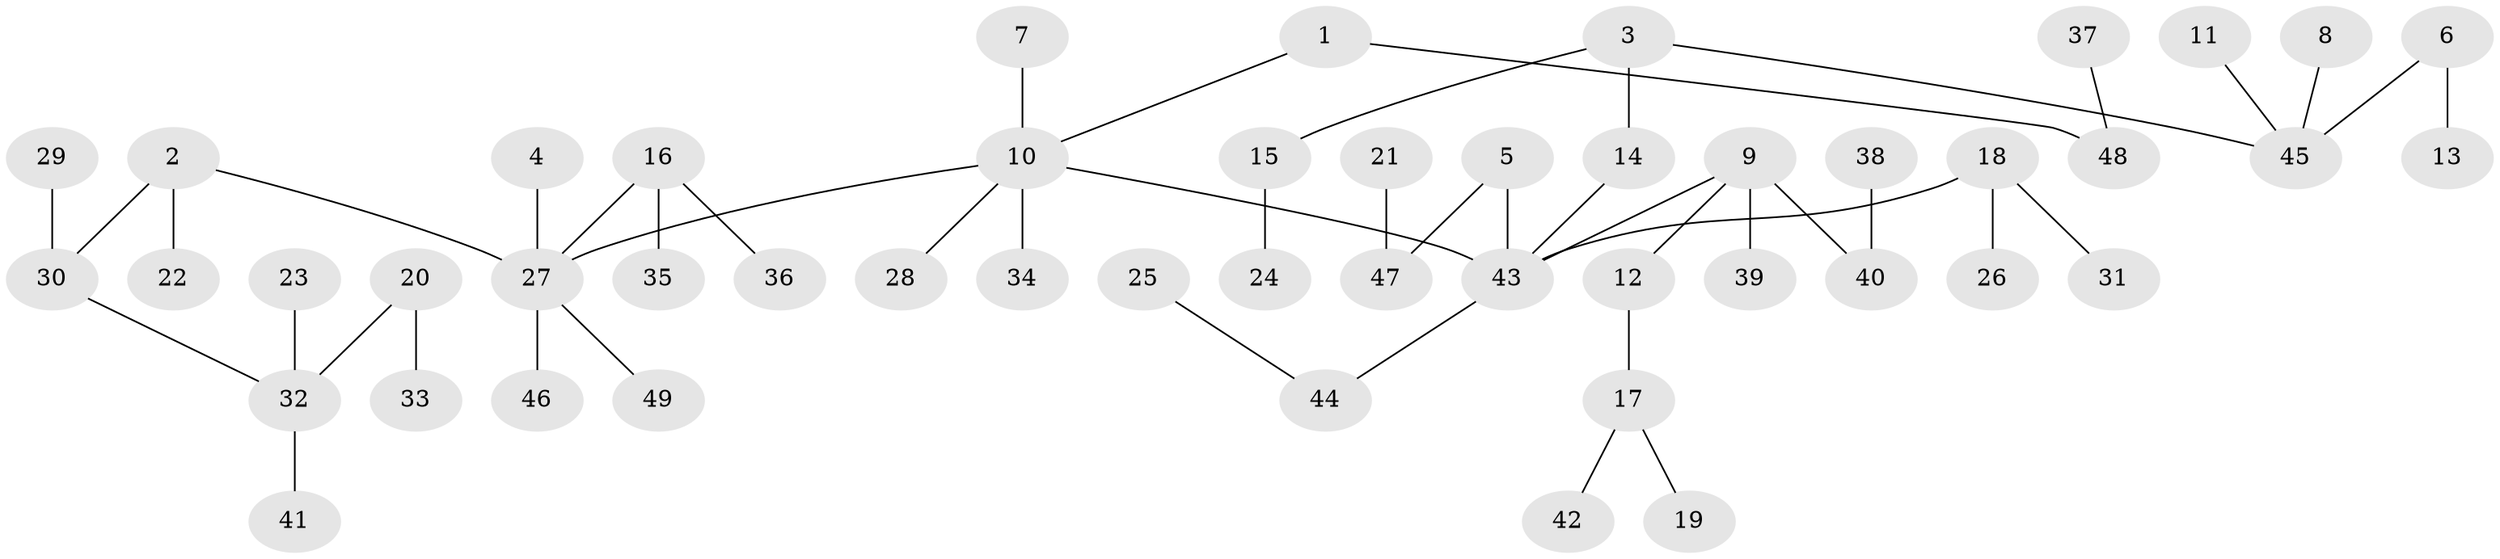// original degree distribution, {7: 0.030927835051546393, 2: 0.28865979381443296, 4: 0.041237113402061855, 3: 0.12371134020618557, 1: 0.4845360824742268, 6: 0.010309278350515464, 5: 0.020618556701030927}
// Generated by graph-tools (version 1.1) at 2025/02/03/09/25 03:02:22]
// undirected, 49 vertices, 48 edges
graph export_dot {
graph [start="1"]
  node [color=gray90,style=filled];
  1;
  2;
  3;
  4;
  5;
  6;
  7;
  8;
  9;
  10;
  11;
  12;
  13;
  14;
  15;
  16;
  17;
  18;
  19;
  20;
  21;
  22;
  23;
  24;
  25;
  26;
  27;
  28;
  29;
  30;
  31;
  32;
  33;
  34;
  35;
  36;
  37;
  38;
  39;
  40;
  41;
  42;
  43;
  44;
  45;
  46;
  47;
  48;
  49;
  1 -- 10 [weight=1.0];
  1 -- 48 [weight=1.0];
  2 -- 22 [weight=1.0];
  2 -- 27 [weight=1.0];
  2 -- 30 [weight=1.0];
  3 -- 14 [weight=1.0];
  3 -- 15 [weight=1.0];
  3 -- 45 [weight=1.0];
  4 -- 27 [weight=1.0];
  5 -- 43 [weight=1.0];
  5 -- 47 [weight=1.0];
  6 -- 13 [weight=1.0];
  6 -- 45 [weight=1.0];
  7 -- 10 [weight=1.0];
  8 -- 45 [weight=1.0];
  9 -- 12 [weight=1.0];
  9 -- 39 [weight=1.0];
  9 -- 40 [weight=1.0];
  9 -- 43 [weight=1.0];
  10 -- 27 [weight=1.0];
  10 -- 28 [weight=1.0];
  10 -- 34 [weight=1.0];
  10 -- 43 [weight=1.0];
  11 -- 45 [weight=1.0];
  12 -- 17 [weight=1.0];
  14 -- 43 [weight=1.0];
  15 -- 24 [weight=1.0];
  16 -- 27 [weight=1.0];
  16 -- 35 [weight=1.0];
  16 -- 36 [weight=1.0];
  17 -- 19 [weight=1.0];
  17 -- 42 [weight=1.0];
  18 -- 26 [weight=1.0];
  18 -- 31 [weight=1.0];
  18 -- 43 [weight=1.0];
  20 -- 32 [weight=1.0];
  20 -- 33 [weight=1.0];
  21 -- 47 [weight=1.0];
  23 -- 32 [weight=1.0];
  25 -- 44 [weight=1.0];
  27 -- 46 [weight=1.0];
  27 -- 49 [weight=1.0];
  29 -- 30 [weight=1.0];
  30 -- 32 [weight=1.0];
  32 -- 41 [weight=1.0];
  37 -- 48 [weight=1.0];
  38 -- 40 [weight=1.0];
  43 -- 44 [weight=1.0];
}
